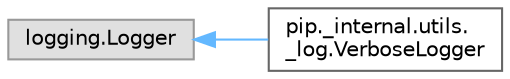 digraph "Graphical Class Hierarchy"
{
 // LATEX_PDF_SIZE
  bgcolor="transparent";
  edge [fontname=Helvetica,fontsize=10,labelfontname=Helvetica,labelfontsize=10];
  node [fontname=Helvetica,fontsize=10,shape=box,height=0.2,width=0.4];
  rankdir="LR";
  Node0 [id="Node000000",label="logging.Logger",height=0.2,width=0.4,color="grey60", fillcolor="#E0E0E0", style="filled",tooltip=" "];
  Node0 -> Node1 [id="edge1982_Node000000_Node000001",dir="back",color="steelblue1",style="solid",tooltip=" "];
  Node1 [id="Node000001",label="pip._internal.utils.\l_log.VerboseLogger",height=0.2,width=0.4,color="grey40", fillcolor="white", style="filled",URL="$classpip_1_1__internal_1_1utils_1_1__log_1_1_verbose_logger.html",tooltip=" "];
}
